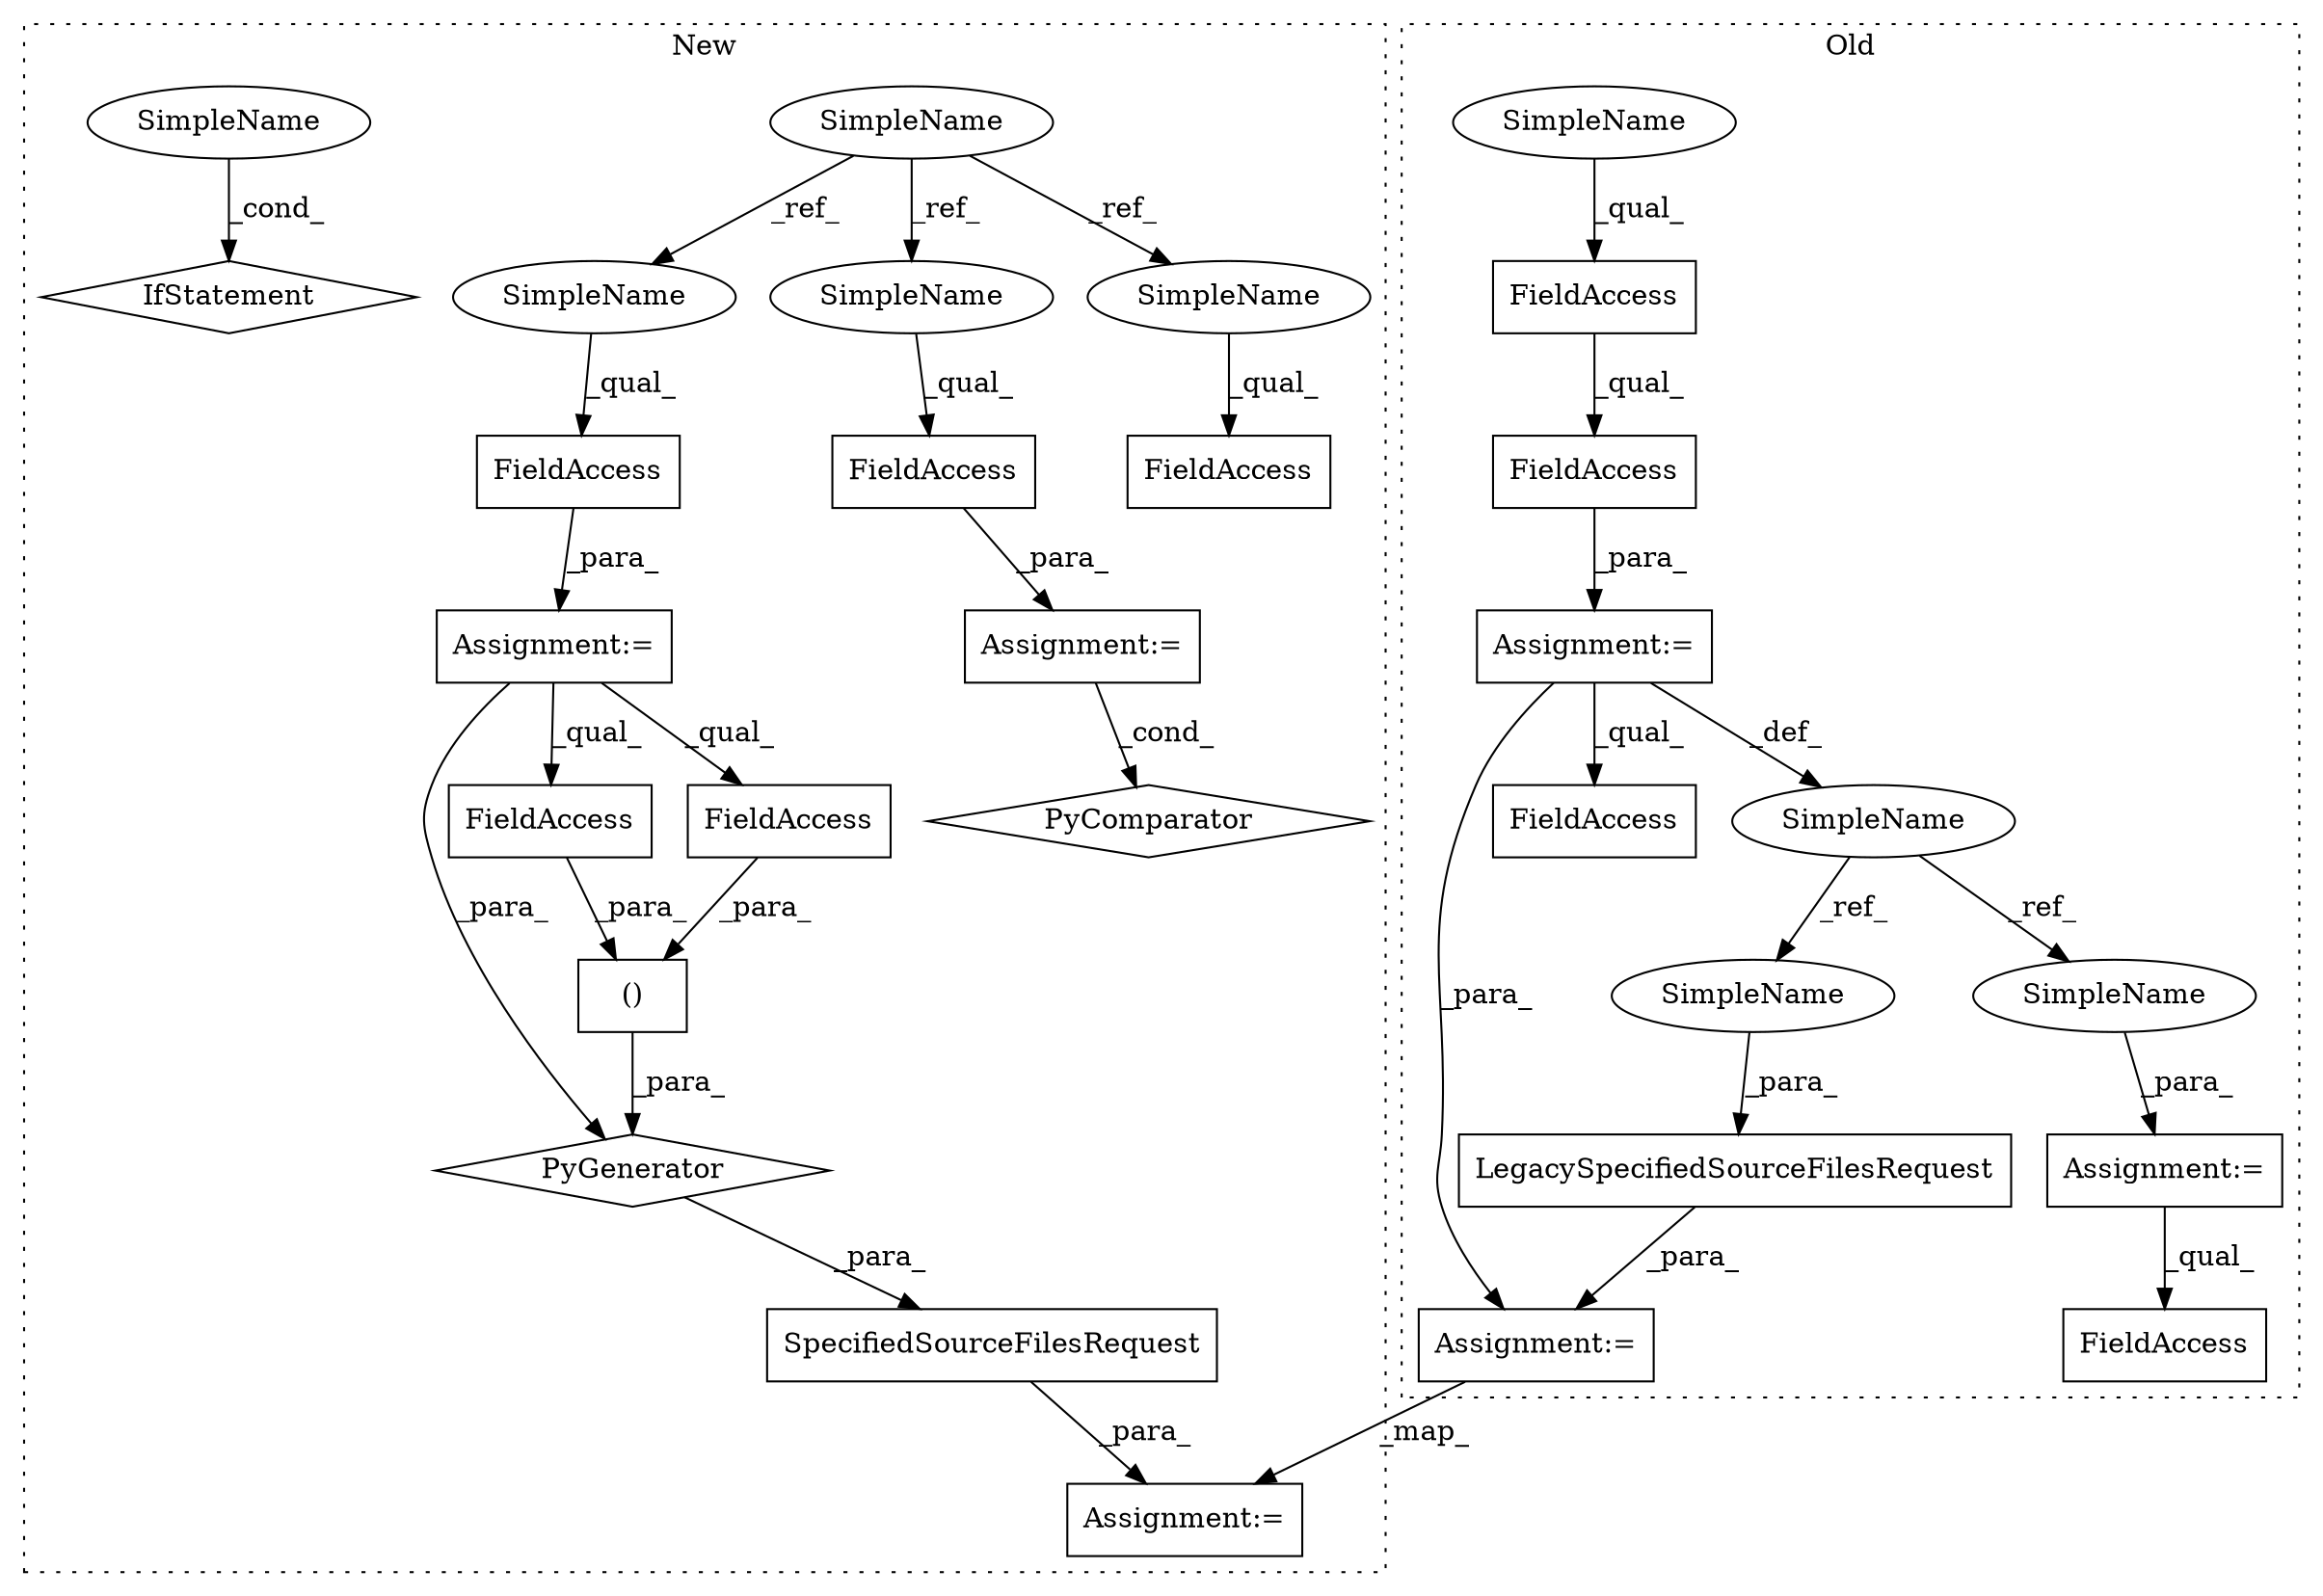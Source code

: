 digraph G {
subgraph cluster0 {
1 [label="LegacySpecifiedSourceFilesRequest" a="32" s="4158,4213" l="34,1" shape="box"];
6 [label="Assignment:=" a="7" s="4138" l="1" shape="box"];
10 [label="Assignment:=" a="7" s="3221" l="1" shape="box"];
11 [label="FieldAccess" a="22" s="3222" l="39" shape="box"];
12 [label="FieldAccess" a="22" s="4465" l="27" shape="box"];
13 [label="FieldAccess" a="22" s="3807" l="27" shape="box"];
14 [label="SimpleName" a="42" s="3200" l="21" shape="ellipse"];
15 [label="Assignment:=" a="7" s="4570" l="55" shape="box"];
18 [label="FieldAccess" a="22" s="3222" l="17" shape="box"];
25 [label="SimpleName" a="42" s="4595" l="21" shape="ellipse"];
26 [label="SimpleName" a="42" s="4192" l="21" shape="ellipse"];
30 [label="SimpleName" a="42" s="3222" l="7" shape="ellipse"];
label = "Old";
style="dotted";
}
subgraph cluster1 {
2 [label="SpecifiedSourceFilesRequest" a="32" s="4363,4551" l="42,-8" shape="box"];
3 [label="()" a="106" s="4405" l="40" shape="box"];
4 [label="FieldAccess" a="22" s="4432" l="13" shape="box"];
5 [label="PyGenerator" a="107" s="4405" l="146" shape="diamond"];
7 [label="Assignment:=" a="7" s="4343" l="1" shape="box"];
8 [label="FieldAccess" a="22" s="4405" l="14" shape="box"];
9 [label="IfStatement" a="25" s="4878" l="36" shape="diamond"];
16 [label="Assignment:=" a="7" s="4504" l="36" shape="box"];
17 [label="FieldAccess" a="22" s="4516" l="15" shape="box"];
19 [label="SimpleName" a="42" s="3226" l="7" shape="ellipse"];
20 [label="FieldAccess" a="22" s="4890" l="15" shape="box"];
21 [label="FieldAccess" a="22" s="4136" l="15" shape="box"];
22 [label="Assignment:=" a="7" s="4878" l="36" shape="box"];
23 [label="PyComparator" a="113" s="4878" l="36" shape="diamond"];
24 [label="SimpleName" a="42" s="4909" l="5" shape="ellipse"];
27 [label="SimpleName" a="42" s="4136" l="7" shape="ellipse"];
28 [label="SimpleName" a="42" s="4516" l="7" shape="ellipse"];
29 [label="SimpleName" a="42" s="4890" l="7" shape="ellipse"];
label = "New";
style="dotted";
}
1 -> 6 [label="_para_"];
2 -> 7 [label="_para_"];
3 -> 5 [label="_para_"];
4 -> 3 [label="_para_"];
5 -> 2 [label="_para_"];
6 -> 7 [label="_map_"];
8 -> 3 [label="_para_"];
10 -> 14 [label="_def_"];
10 -> 6 [label="_para_"];
10 -> 13 [label="_qual_"];
11 -> 10 [label="_para_"];
14 -> 26 [label="_ref_"];
14 -> 25 [label="_ref_"];
15 -> 12 [label="_qual_"];
16 -> 8 [label="_qual_"];
16 -> 4 [label="_qual_"];
16 -> 5 [label="_para_"];
17 -> 16 [label="_para_"];
18 -> 11 [label="_qual_"];
19 -> 28 [label="_ref_"];
19 -> 27 [label="_ref_"];
19 -> 29 [label="_ref_"];
20 -> 22 [label="_para_"];
22 -> 23 [label="_cond_"];
24 -> 9 [label="_cond_"];
25 -> 15 [label="_para_"];
26 -> 1 [label="_para_"];
27 -> 21 [label="_qual_"];
28 -> 17 [label="_qual_"];
29 -> 20 [label="_qual_"];
30 -> 18 [label="_qual_"];
}